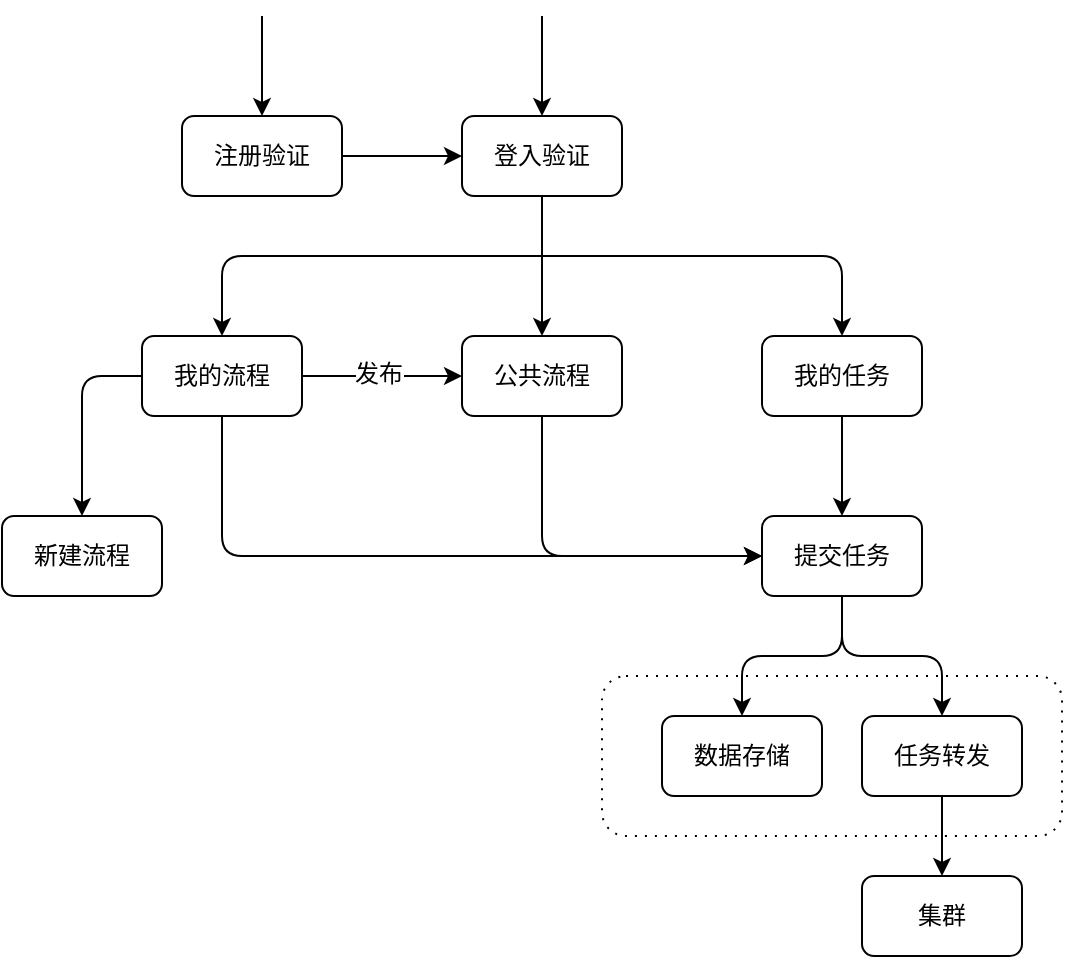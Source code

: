 <mxfile version="10.6.3" type="github"><diagram id="eUoJNVKI6S9nr6oVg2Rf" name="Page-1"><mxGraphModel dx="784" dy="747" grid="1" gridSize="10" guides="1" tooltips="1" connect="1" arrows="1" fold="1" page="1" pageScale="1" pageWidth="827" pageHeight="1169" math="0" shadow="0"><root><mxCell id="0"/><mxCell id="1" parent="0"/><mxCell id="Wyt0ebQzjgebGcuRzg30-34" value="" style="shape=ext;rounded=1;html=1;whiteSpace=wrap;dashed=1;dashPattern=1 4;" vertex="1" parent="1"><mxGeometry x="350" y="430" width="230" height="80" as="geometry"/></mxCell><mxCell id="Wyt0ebQzjgebGcuRzg30-1" value="登入验证" style="rounded=1;whiteSpace=wrap;html=1;" vertex="1" parent="1"><mxGeometry x="280" y="150" width="80" height="40" as="geometry"/></mxCell><mxCell id="Wyt0ebQzjgebGcuRzg30-3" value="注册验证" style="rounded=1;whiteSpace=wrap;html=1;" vertex="1" parent="1"><mxGeometry x="140" y="150" width="80" height="40" as="geometry"/></mxCell><mxCell id="Wyt0ebQzjgebGcuRzg30-4" value="" style="endArrow=classic;html=1;entryX=0.5;entryY=0;entryDx=0;entryDy=0;" edge="1" parent="1" target="Wyt0ebQzjgebGcuRzg30-1"><mxGeometry width="50" height="50" relative="1" as="geometry"><mxPoint x="320" y="100" as="sourcePoint"/><mxPoint x="120" y="220" as="targetPoint"/></mxGeometry></mxCell><mxCell id="Wyt0ebQzjgebGcuRzg30-5" value="" style="endArrow=classic;html=1;entryX=0.5;entryY=0;entryDx=0;entryDy=0;" edge="1" parent="1" target="Wyt0ebQzjgebGcuRzg30-3"><mxGeometry width="50" height="50" relative="1" as="geometry"><mxPoint x="180" y="100" as="sourcePoint"/><mxPoint x="200" y="50" as="targetPoint"/></mxGeometry></mxCell><mxCell id="Wyt0ebQzjgebGcuRzg30-6" value="" style="endArrow=classic;html=1;exitX=1;exitY=0.5;exitDx=0;exitDy=0;entryX=0;entryY=0.5;entryDx=0;entryDy=0;" edge="1" parent="1" source="Wyt0ebQzjgebGcuRzg30-3" target="Wyt0ebQzjgebGcuRzg30-1"><mxGeometry width="50" height="50" relative="1" as="geometry"><mxPoint x="160" y="380" as="sourcePoint"/><mxPoint x="210" y="330" as="targetPoint"/></mxGeometry></mxCell><mxCell id="Wyt0ebQzjgebGcuRzg30-11" value="我的流程" style="rounded=1;whiteSpace=wrap;html=1;" vertex="1" parent="1"><mxGeometry x="120" y="260" width="80" height="40" as="geometry"/></mxCell><mxCell id="Wyt0ebQzjgebGcuRzg30-13" value="公共流程" style="rounded=1;whiteSpace=wrap;html=1;" vertex="1" parent="1"><mxGeometry x="280" y="260" width="80" height="40" as="geometry"/></mxCell><mxCell id="Wyt0ebQzjgebGcuRzg30-14" value="我的任务" style="rounded=1;whiteSpace=wrap;html=1;" vertex="1" parent="1"><mxGeometry x="430" y="260" width="80" height="40" as="geometry"/></mxCell><mxCell id="Wyt0ebQzjgebGcuRzg30-15" value="" style="endArrow=classic;html=1;entryX=0.5;entryY=0;entryDx=0;entryDy=0;exitX=0.5;exitY=1;exitDx=0;exitDy=0;" edge="1" parent="1" source="Wyt0ebQzjgebGcuRzg30-1" target="Wyt0ebQzjgebGcuRzg30-13"><mxGeometry width="50" height="50" relative="1" as="geometry"><mxPoint x="140" y="360" as="sourcePoint"/><mxPoint x="190" y="310" as="targetPoint"/></mxGeometry></mxCell><mxCell id="Wyt0ebQzjgebGcuRzg30-18" value="" style="edgeStyle=segmentEdgeStyle;endArrow=classic;html=1;entryX=0.5;entryY=0;entryDx=0;entryDy=0;" edge="1" parent="1" target="Wyt0ebQzjgebGcuRzg30-11"><mxGeometry width="50" height="50" relative="1" as="geometry"><mxPoint x="320" y="220" as="sourcePoint"/><mxPoint x="190" y="320" as="targetPoint"/></mxGeometry></mxCell><mxCell id="Wyt0ebQzjgebGcuRzg30-19" value="" style="edgeStyle=segmentEdgeStyle;endArrow=classic;html=1;entryX=0.5;entryY=0;entryDx=0;entryDy=0;" edge="1" parent="1" target="Wyt0ebQzjgebGcuRzg30-14"><mxGeometry width="50" height="50" relative="1" as="geometry"><mxPoint x="320" y="220" as="sourcePoint"/><mxPoint x="190" y="320" as="targetPoint"/></mxGeometry></mxCell><mxCell id="Wyt0ebQzjgebGcuRzg30-20" value="" style="endArrow=classic;html=1;entryX=0;entryY=0.5;entryDx=0;entryDy=0;exitX=1;exitY=0.5;exitDx=0;exitDy=0;" edge="1" parent="1" source="Wyt0ebQzjgebGcuRzg30-11" target="Wyt0ebQzjgebGcuRzg30-13"><mxGeometry width="50" height="50" relative="1" as="geometry"><mxPoint x="140" y="370" as="sourcePoint"/><mxPoint x="190" y="320" as="targetPoint"/></mxGeometry></mxCell><mxCell id="Wyt0ebQzjgebGcuRzg30-21" value="发布" style="text;html=1;resizable=0;points=[];align=center;verticalAlign=middle;labelBackgroundColor=#ffffff;" vertex="1" connectable="0" parent="Wyt0ebQzjgebGcuRzg30-20"><mxGeometry x="-0.05" y="1" relative="1" as="geometry"><mxPoint as="offset"/></mxGeometry></mxCell><mxCell id="Wyt0ebQzjgebGcuRzg30-22" value="提交任务" style="rounded=1;whiteSpace=wrap;html=1;" vertex="1" parent="1"><mxGeometry x="430" y="350" width="80" height="40" as="geometry"/></mxCell><mxCell id="Wyt0ebQzjgebGcuRzg30-23" value="" style="endArrow=classic;html=1;entryX=0.5;entryY=0;entryDx=0;entryDy=0;exitX=0.5;exitY=1;exitDx=0;exitDy=0;" edge="1" parent="1" source="Wyt0ebQzjgebGcuRzg30-14" target="Wyt0ebQzjgebGcuRzg30-22"><mxGeometry width="50" height="50" relative="1" as="geometry"><mxPoint x="450" y="350" as="sourcePoint"/><mxPoint x="500" y="300" as="targetPoint"/></mxGeometry></mxCell><mxCell id="Wyt0ebQzjgebGcuRzg30-24" value="" style="edgeStyle=segmentEdgeStyle;endArrow=classic;html=1;entryX=0;entryY=0.5;entryDx=0;entryDy=0;exitX=0.5;exitY=1;exitDx=0;exitDy=0;" edge="1" parent="1" source="Wyt0ebQzjgebGcuRzg30-13" target="Wyt0ebQzjgebGcuRzg30-22"><mxGeometry width="50" height="50" relative="1" as="geometry"><mxPoint x="120" y="460" as="sourcePoint"/><mxPoint x="170" y="410" as="targetPoint"/><Array as="points"><mxPoint x="320" y="370"/></Array></mxGeometry></mxCell><mxCell id="Wyt0ebQzjgebGcuRzg30-25" value="" style="edgeStyle=segmentEdgeStyle;endArrow=classic;html=1;entryX=0;entryY=0.5;entryDx=0;entryDy=0;exitX=0.5;exitY=1;exitDx=0;exitDy=0;" edge="1" parent="1" source="Wyt0ebQzjgebGcuRzg30-11" target="Wyt0ebQzjgebGcuRzg30-22"><mxGeometry width="50" height="50" relative="1" as="geometry"><mxPoint x="120" y="460" as="sourcePoint"/><mxPoint x="170" y="410" as="targetPoint"/><Array as="points"><mxPoint x="160" y="370"/></Array></mxGeometry></mxCell><mxCell id="Wyt0ebQzjgebGcuRzg30-27" value="数据存储" style="rounded=1;whiteSpace=wrap;html=1;" vertex="1" parent="1"><mxGeometry x="380" y="450" width="80" height="40" as="geometry"/></mxCell><mxCell id="Wyt0ebQzjgebGcuRzg30-28" value="任务转发" style="rounded=1;whiteSpace=wrap;html=1;" vertex="1" parent="1"><mxGeometry x="480" y="450" width="80" height="40" as="geometry"/></mxCell><mxCell id="Wyt0ebQzjgebGcuRzg30-29" value="" style="edgeStyle=elbowEdgeStyle;elbow=vertical;endArrow=classic;html=1;entryX=0.5;entryY=0;entryDx=0;entryDy=0;exitX=0.5;exitY=1;exitDx=0;exitDy=0;" edge="1" parent="1" source="Wyt0ebQzjgebGcuRzg30-22" target="Wyt0ebQzjgebGcuRzg30-27"><mxGeometry width="50" height="50" relative="1" as="geometry"><mxPoint x="120" y="560" as="sourcePoint"/><mxPoint x="170" y="510" as="targetPoint"/></mxGeometry></mxCell><mxCell id="Wyt0ebQzjgebGcuRzg30-30" value="" style="edgeStyle=elbowEdgeStyle;elbow=vertical;endArrow=classic;html=1;entryX=0.5;entryY=0;entryDx=0;entryDy=0;" edge="1" parent="1" target="Wyt0ebQzjgebGcuRzg30-28"><mxGeometry width="50" height="50" relative="1" as="geometry"><mxPoint x="470" y="390" as="sourcePoint"/><mxPoint x="640" y="390" as="targetPoint"/></mxGeometry></mxCell><mxCell id="Wyt0ebQzjgebGcuRzg30-32" value="集群" style="rounded=1;whiteSpace=wrap;html=1;" vertex="1" parent="1"><mxGeometry x="480" y="530" width="80" height="40" as="geometry"/></mxCell><mxCell id="Wyt0ebQzjgebGcuRzg30-33" value="" style="endArrow=classic;html=1;entryX=0.5;entryY=0;entryDx=0;entryDy=0;" edge="1" parent="1" source="Wyt0ebQzjgebGcuRzg30-28" target="Wyt0ebQzjgebGcuRzg30-32"><mxGeometry width="50" height="50" relative="1" as="geometry"><mxPoint x="120" y="640" as="sourcePoint"/><mxPoint x="170" y="590" as="targetPoint"/></mxGeometry></mxCell><mxCell id="Wyt0ebQzjgebGcuRzg30-35" value="新建流程" style="rounded=1;whiteSpace=wrap;html=1;" vertex="1" parent="1"><mxGeometry x="50" y="350" width="80" height="40" as="geometry"/></mxCell><mxCell id="Wyt0ebQzjgebGcuRzg30-36" value="" style="edgeStyle=segmentEdgeStyle;endArrow=classic;html=1;entryX=0.5;entryY=0;entryDx=0;entryDy=0;exitX=0;exitY=0.5;exitDx=0;exitDy=0;" edge="1" parent="1" source="Wyt0ebQzjgebGcuRzg30-11" target="Wyt0ebQzjgebGcuRzg30-35"><mxGeometry width="50" height="50" relative="1" as="geometry"><mxPoint x="50" y="640" as="sourcePoint"/><mxPoint x="100" y="590" as="targetPoint"/></mxGeometry></mxCell></root></mxGraphModel></diagram></mxfile>